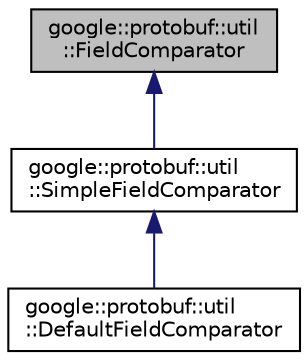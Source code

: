 digraph "google::protobuf::util::FieldComparator"
{
 // LATEX_PDF_SIZE
  edge [fontname="Helvetica",fontsize="10",labelfontname="Helvetica",labelfontsize="10"];
  node [fontname="Helvetica",fontsize="10",shape=record];
  Node1 [label="google::protobuf::util\l::FieldComparator",height=0.2,width=0.4,color="black", fillcolor="grey75", style="filled", fontcolor="black",tooltip=" "];
  Node1 -> Node2 [dir="back",color="midnightblue",fontsize="10",style="solid",fontname="Helvetica"];
  Node2 [label="google::protobuf::util\l::SimpleFieldComparator",height=0.2,width=0.4,color="black", fillcolor="white", style="filled",URL="$classgoogle_1_1protobuf_1_1util_1_1SimpleFieldComparator.html",tooltip=" "];
  Node2 -> Node3 [dir="back",color="midnightblue",fontsize="10",style="solid",fontname="Helvetica"];
  Node3 [label="google::protobuf::util\l::DefaultFieldComparator",height=0.2,width=0.4,color="black", fillcolor="white", style="filled",URL="$classgoogle_1_1protobuf_1_1util_1_1DefaultFieldComparator.html",tooltip=" "];
}
